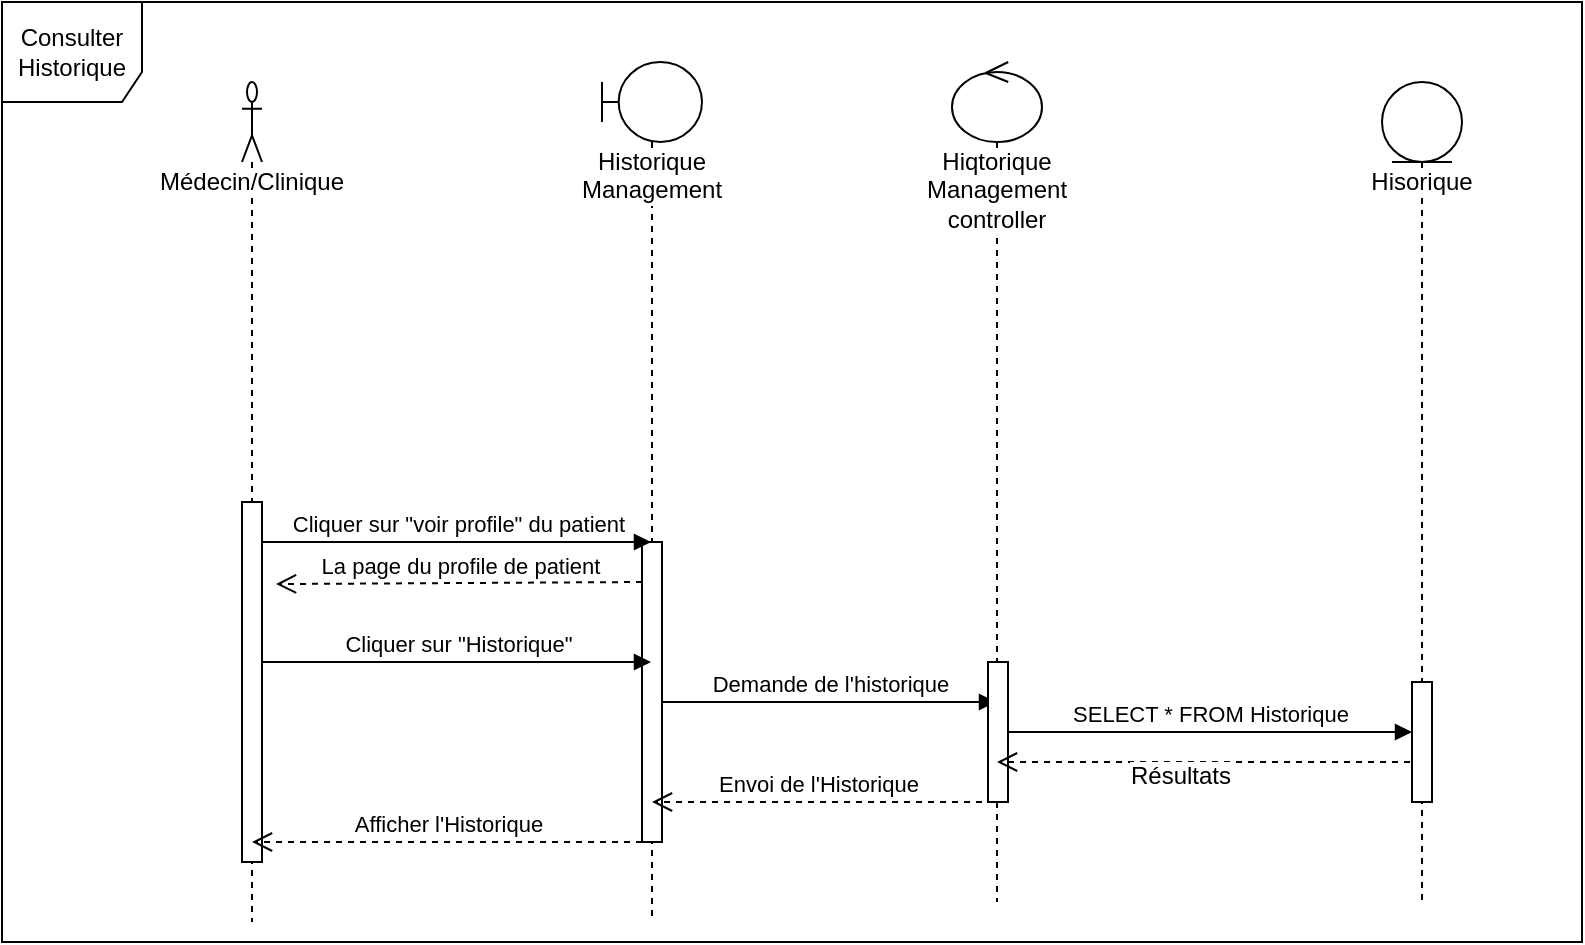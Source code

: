 <mxfile version="10.5.4" type="device"><diagram id="chPoz5LdmpBUyQcO5zTx" name="Page-1"><mxGraphModel dx="840" dy="506" grid="1" gridSize="10" guides="1" tooltips="1" connect="1" arrows="1" fold="1" page="1" pageScale="1" pageWidth="850" pageHeight="1100" math="0" shadow="0"><root><mxCell id="0"/><mxCell id="1" parent="0"/><mxCell id="VjuR507clFlsxulzZDKX-1" value="Consulter Historique" style="shape=umlFrame;whiteSpace=wrap;html=1;width=70;height=50;" parent="1" vertex="1"><mxGeometry y="270" width="790" height="470" as="geometry"/></mxCell><mxCell id="2UEXE4apJw5BmhpLBmJW-8" value="Historique&lt;br&gt;Management" style="shape=umlLifeline;participant=umlBoundary;perimeter=lifelinePerimeter;whiteSpace=wrap;html=1;container=1;collapsible=0;recursiveResize=0;verticalAlign=top;spacingTop=36;labelBackgroundColor=#ffffff;outlineConnect=0;" parent="1" vertex="1"><mxGeometry x="300" y="300" width="50" height="430" as="geometry"/></mxCell><mxCell id="Rs4aEwTWib0IYG7Q8rTW-9" value="Demande de l'historique" style="html=1;verticalAlign=bottom;endArrow=block;" parent="2UEXE4apJw5BmhpLBmJW-8" target="2UEXE4apJw5BmhpLBmJW-10" edge="1"><mxGeometry width="80" relative="1" as="geometry"><mxPoint x="30" y="320" as="sourcePoint"/><mxPoint x="110" y="320" as="targetPoint"/></mxGeometry></mxCell><mxCell id="7SDykJjdKvBhvmbUAV3r-7" value="" style="html=1;points=[];perimeter=orthogonalPerimeter;" parent="2UEXE4apJw5BmhpLBmJW-8" vertex="1"><mxGeometry x="20" y="240" width="10" height="150" as="geometry"/></mxCell><mxCell id="2UEXE4apJw5BmhpLBmJW-9" value="Médecin/Clinique" style="shape=umlLifeline;participant=umlActor;perimeter=lifelinePerimeter;whiteSpace=wrap;html=1;container=1;collapsible=0;recursiveResize=0;verticalAlign=top;spacingTop=36;labelBackgroundColor=#ffffff;outlineConnect=0;" parent="1" vertex="1"><mxGeometry x="120" y="310" width="10" height="420" as="geometry"/></mxCell><mxCell id="7SDykJjdKvBhvmbUAV3r-6" value="" style="html=1;points=[];perimeter=orthogonalPerimeter;" parent="2UEXE4apJw5BmhpLBmJW-9" vertex="1"><mxGeometry y="210" width="10" height="180" as="geometry"/></mxCell><mxCell id="2UEXE4apJw5BmhpLBmJW-10" value="Hiqtorique&lt;br&gt;Management controller" style="shape=umlLifeline;participant=umlControl;perimeter=lifelinePerimeter;whiteSpace=wrap;html=1;container=1;collapsible=0;recursiveResize=0;verticalAlign=top;spacingTop=36;labelBackgroundColor=#ffffff;outlineConnect=0;" parent="1" vertex="1"><mxGeometry x="475" y="300" width="45" height="420" as="geometry"/></mxCell><mxCell id="7SDykJjdKvBhvmbUAV3r-8" value="" style="html=1;points=[];perimeter=orthogonalPerimeter;" parent="2UEXE4apJw5BmhpLBmJW-10" vertex="1"><mxGeometry x="18" y="300" width="10" height="70" as="geometry"/></mxCell><mxCell id="2UEXE4apJw5BmhpLBmJW-11" value="Hisorique" style="shape=umlLifeline;participant=umlEntity;perimeter=lifelinePerimeter;whiteSpace=wrap;html=1;container=1;collapsible=0;recursiveResize=0;verticalAlign=top;spacingTop=36;labelBackgroundColor=#ffffff;outlineConnect=0;" parent="1" vertex="1"><mxGeometry x="690" y="310" width="40" height="410" as="geometry"/></mxCell><mxCell id="Rs4aEwTWib0IYG7Q8rTW-4" value="Cliquer sur &quot;voir profile&quot; du patient" style="html=1;verticalAlign=bottom;endArrow=block;" parent="1" target="2UEXE4apJw5BmhpLBmJW-8" edge="1"><mxGeometry width="80" relative="1" as="geometry"><mxPoint x="130" y="540" as="sourcePoint"/><mxPoint x="210" y="540" as="targetPoint"/></mxGeometry></mxCell><mxCell id="7SDykJjdKvBhvmbUAV3r-2" value="Résultats&lt;br&gt;&lt;br&gt;" style="html=1;verticalAlign=bottom;endArrow=open;dashed=1;endSize=8;" parent="1" target="2UEXE4apJw5BmhpLBmJW-10" edge="1"><mxGeometry relative="1" as="geometry"><mxPoint x="710" y="650" as="sourcePoint"/><mxPoint x="630" y="650" as="targetPoint"/></mxGeometry></mxCell><mxCell id="7SDykJjdKvBhvmbUAV3r-23" value="Résultats" style="text;html=1;resizable=0;points=[];align=center;verticalAlign=middle;labelBackgroundColor=#ffffff;" parent="7SDykJjdKvBhvmbUAV3r-2" vertex="1" connectable="0"><mxGeometry x="0.145" y="7" relative="1" as="geometry"><mxPoint as="offset"/></mxGeometry></mxCell><mxCell id="7SDykJjdKvBhvmbUAV3r-3" value="Envoi de l'Historique" style="html=1;verticalAlign=bottom;endArrow=open;dashed=1;endSize=8;" parent="1" target="2UEXE4apJw5BmhpLBmJW-8" edge="1"><mxGeometry relative="1" as="geometry"><mxPoint x="490" y="670" as="sourcePoint"/><mxPoint x="410" y="670" as="targetPoint"/></mxGeometry></mxCell><mxCell id="7SDykJjdKvBhvmbUAV3r-4" value="Afficher l'Historique" style="html=1;verticalAlign=bottom;endArrow=open;dashed=1;endSize=8;" parent="1" target="2UEXE4apJw5BmhpLBmJW-9" edge="1"><mxGeometry relative="1" as="geometry"><mxPoint x="320" y="690" as="sourcePoint"/><mxPoint x="240" y="690" as="targetPoint"/></mxGeometry></mxCell><mxCell id="7SDykJjdKvBhvmbUAV3r-1" value="" style="html=1;verticalAlign=bottom;endArrow=block;" parent="1" source="7SDykJjdKvBhvmbUAV3r-10" target="2UEXE4apJw5BmhpLBmJW-11" edge="1"><mxGeometry width="80" relative="1" as="geometry"><mxPoint x="500" y="630" as="sourcePoint"/><mxPoint x="580" y="630" as="targetPoint"/></mxGeometry></mxCell><mxCell id="7SDykJjdKvBhvmbUAV3r-10" value="" style="html=1;points=[];perimeter=orthogonalPerimeter;" parent="1" vertex="1"><mxGeometry x="705" y="610" width="10" height="60" as="geometry"/></mxCell><mxCell id="7SDykJjdKvBhvmbUAV3r-11" value="SELECT * FROM Historique" style="html=1;verticalAlign=bottom;endArrow=block;" parent="1" source="7SDykJjdKvBhvmbUAV3r-8" target="7SDykJjdKvBhvmbUAV3r-10" edge="1"><mxGeometry width="80" relative="1" as="geometry"><mxPoint x="503" y="635" as="sourcePoint"/><mxPoint x="709.5" y="635" as="targetPoint"/></mxGeometry></mxCell><mxCell id="7SDykJjdKvBhvmbUAV3r-17" value="La page du profile de patient" style="html=1;verticalAlign=bottom;endArrow=open;dashed=1;endSize=8;entryX=1.7;entryY=0.228;entryDx=0;entryDy=0;entryPerimeter=0;" parent="1" target="7SDykJjdKvBhvmbUAV3r-6" edge="1"><mxGeometry relative="1" as="geometry"><mxPoint x="320" y="560" as="sourcePoint"/><mxPoint x="240" y="560" as="targetPoint"/></mxGeometry></mxCell><mxCell id="7SDykJjdKvBhvmbUAV3r-19" value="Cliquer sur &quot;Historique&quot;" style="html=1;verticalAlign=bottom;endArrow=block;" parent="1" target="2UEXE4apJw5BmhpLBmJW-8" edge="1"><mxGeometry width="80" relative="1" as="geometry"><mxPoint x="130" y="600" as="sourcePoint"/><mxPoint x="210" y="600" as="targetPoint"/></mxGeometry></mxCell></root></mxGraphModel></diagram></mxfile>